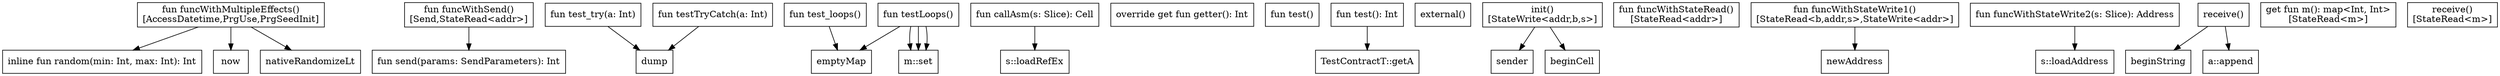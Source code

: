 digraph "CallGraph" {
    node [shape=box];
    node_12 [label="inline fun random(min: Int, max: Int): Int"];
    node_15 [label="fun send(params: SendParameters): Int"];
    node_17 [label="fun test_try(a: Int)"];
    node_18 [label="fun test_loops()"];
    node_19 [label="fun testTryCatch(a: Int)"];
    node_20 [label="fun testLoops()"];
    node_21 [label="fun callAsm(s: Slice): Cell"];
    node_22 [label="override get fun getter(): Int"];
    node_23 [label="fun test()"];
    node_24 [label="fun test(): Int"];
    node_25 [label="external()"];
    node_26 [label="init()
[StateWrite<addr,b,s>]"];
    node_27 [label="fun funcWithSend()
[Send,StateRead<addr>]"];
    node_28 [label="fun funcWithStateRead()
[StateRead<addr>]"];
    node_29 [label="fun funcWithStateWrite1()
[StateRead<b,addr,s>,StateWrite<addr>]"];
    node_30 [label="fun funcWithStateWrite2(s: Slice): Address"];
    node_31 [label="fun funcWithMultipleEffects()
[AccessDatetime,PrgUse,PrgSeedInit]"];
    node_32 [label="receive()"];
    node_33 [label="get fun m(): map<Int, Int>
[StateRead<m>]"];
    node_34 [label="receive()
[StateRead<m>]"];
    node_35 [label="dump"];
    node_36 [label="emptyMap"];
    node_37 [label="m::set"];
    node_38 [label="s::loadRefEx"];
    node_39 [label="TestContractT::getA"];
    node_40 [label="sender"];
    node_41 [label="beginCell"];
    node_42 [label="newAddress"];
    node_43 [label="s::loadAddress"];
    node_44 [label="now"];
    node_45 [label="nativeRandomizeLt"];
    node_46 [label="beginString"];
    node_47 [label="a::append"];
    node_17 -> node_35;
    node_18 -> node_36;
    node_19 -> node_35;
    node_20 -> node_36;
    node_20 -> node_37;
    node_20 -> node_37;
    node_20 -> node_37;
    node_21 -> node_38;
    node_24 -> node_39;
    node_26 -> node_40;
    node_26 -> node_41;
    node_27 -> node_15;
    node_29 -> node_42;
    node_30 -> node_43;
    node_31 -> node_44;
    node_31 -> node_12;
    node_31 -> node_45;
    node_32 -> node_46;
    node_32 -> node_47;
}

